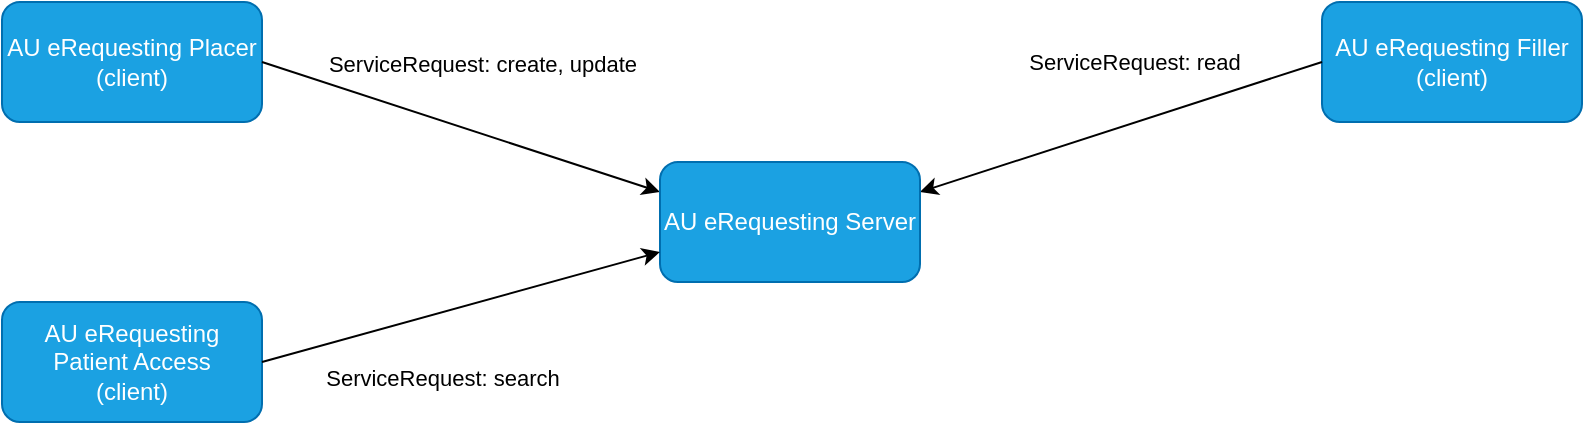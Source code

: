 <mxfile version="24.7.6">
  <diagram name="Page-1" id="Yo9_bPE8Kztou_yxiEOy">
    <mxGraphModel dx="910" dy="1869" grid="1" gridSize="10" guides="1" tooltips="1" connect="1" arrows="1" fold="1" page="1" pageScale="1" pageWidth="827" pageHeight="1169" math="0" shadow="0">
      <root>
        <mxCell id="0" />
        <mxCell id="1" parent="0" />
        <mxCell id="ahBA47BdaSn9FmGOH0da-1" value="AU eRequesting Placer&lt;br&gt;(client)" style="rounded=1;whiteSpace=wrap;html=1;fillColor=#1ba1e2;strokeColor=#006EAF;fontColor=#ffffff;labelBackgroundColor=none;" parent="1" vertex="1">
          <mxGeometry x="20" y="-1140" width="130" height="60" as="geometry" />
        </mxCell>
        <mxCell id="ahBA47BdaSn9FmGOH0da-2" value="AU eRequesting Filler&lt;br&gt;(client)" style="rounded=1;whiteSpace=wrap;html=1;fillColor=#1ba1e2;strokeColor=#006EAF;fontColor=#ffffff;" parent="1" vertex="1">
          <mxGeometry x="680" y="-1140" width="130" height="60" as="geometry" />
        </mxCell>
        <mxCell id="ahBA47BdaSn9FmGOH0da-3" value="" style="endArrow=classic;html=1;rounded=0;exitX=1;exitY=0.5;exitDx=0;exitDy=0;entryX=0;entryY=0.25;entryDx=0;entryDy=0;" parent="1" source="ahBA47BdaSn9FmGOH0da-1" target="ahBA47BdaSn9FmGOH0da-8" edge="1">
          <mxGeometry width="50" height="50" relative="1" as="geometry">
            <mxPoint x="340" y="-1010" as="sourcePoint" />
            <mxPoint x="390" y="-1060" as="targetPoint" />
          </mxGeometry>
        </mxCell>
        <mxCell id="ahBA47BdaSn9FmGOH0da-4" value="&lt;div&gt;ServiceRequest: create, update&lt;/div&gt;" style="edgeLabel;html=1;align=center;verticalAlign=middle;resizable=0;points=[];fillOpacity=100;labelBackgroundColor=none;" parent="ahBA47BdaSn9FmGOH0da-3" vertex="1" connectable="0">
          <mxGeometry x="-0.067" relative="1" as="geometry">
            <mxPoint x="17" y="-30" as="offset" />
          </mxGeometry>
        </mxCell>
        <mxCell id="ahBA47BdaSn9FmGOH0da-5" value="" style="endArrow=classic;html=1;rounded=0;exitX=0;exitY=0.5;exitDx=0;exitDy=0;entryX=1;entryY=0.25;entryDx=0;entryDy=0;" parent="1" source="ahBA47BdaSn9FmGOH0da-2" target="ahBA47BdaSn9FmGOH0da-8" edge="1">
          <mxGeometry width="50" height="50" relative="1" as="geometry">
            <mxPoint x="200" y="-1000" as="sourcePoint" />
            <mxPoint x="250" y="-1050" as="targetPoint" />
          </mxGeometry>
        </mxCell>
        <mxCell id="ahBA47BdaSn9FmGOH0da-6" value="&lt;div&gt;ServiceRequest: read&lt;br&gt;&lt;/div&gt;" style="edgeLabel;html=1;align=center;verticalAlign=middle;resizable=0;points=[];fillOpacity=100;labelBackgroundColor=none;" parent="ahBA47BdaSn9FmGOH0da-5" vertex="1" connectable="0">
          <mxGeometry x="0.111" y="-1" relative="1" as="geometry">
            <mxPoint x="18" y="-35" as="offset" />
          </mxGeometry>
        </mxCell>
        <mxCell id="ahBA47BdaSn9FmGOH0da-7" value="AU eRequesting Patient Access&lt;br&gt;(client)" style="rounded=1;whiteSpace=wrap;html=1;fillColor=#1ba1e2;strokeColor=#006EAF;fontColor=#ffffff;" parent="1" vertex="1">
          <mxGeometry x="20" y="-990" width="130" height="60" as="geometry" />
        </mxCell>
        <mxCell id="ahBA47BdaSn9FmGOH0da-8" value="AU eRequesting Server" style="rounded=1;whiteSpace=wrap;html=1;fillColor=#1ba1e2;strokeColor=#006EAF;fontColor=#ffffff;" parent="1" vertex="1">
          <mxGeometry x="349" y="-1060" width="130" height="60" as="geometry" />
        </mxCell>
        <mxCell id="ahBA47BdaSn9FmGOH0da-9" value="" style="endArrow=classic;html=1;rounded=0;exitX=1;exitY=0.5;exitDx=0;exitDy=0;entryX=0;entryY=0.75;entryDx=0;entryDy=0;" parent="1" source="ahBA47BdaSn9FmGOH0da-7" target="ahBA47BdaSn9FmGOH0da-8" edge="1">
          <mxGeometry width="50" height="50" relative="1" as="geometry">
            <mxPoint x="160" y="-1100" as="sourcePoint" />
            <mxPoint x="330" y="-1010" as="targetPoint" />
          </mxGeometry>
        </mxCell>
        <mxCell id="ahBA47BdaSn9FmGOH0da-10" value="&lt;div&gt;ServiceRequest: search&lt;/div&gt;" style="edgeLabel;html=1;align=center;verticalAlign=middle;resizable=0;points=[];fillOpacity=100;labelBackgroundColor=none;" parent="ahBA47BdaSn9FmGOH0da-9" vertex="1" connectable="0">
          <mxGeometry x="-0.067" relative="1" as="geometry">
            <mxPoint x="-3" y="33" as="offset" />
          </mxGeometry>
        </mxCell>
      </root>
    </mxGraphModel>
  </diagram>
</mxfile>
